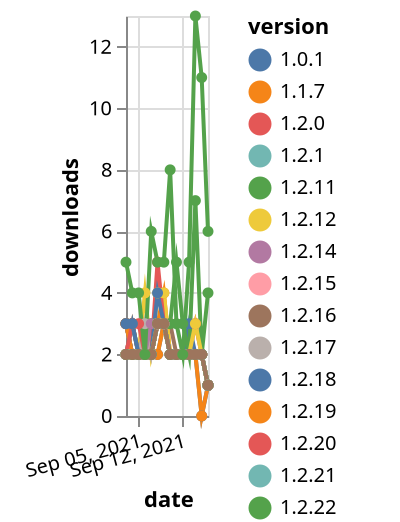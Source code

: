 {"$schema": "https://vega.github.io/schema/vega-lite/v5.json", "description": "A simple bar chart with embedded data.", "data": {"values": [{"date": "2021-09-03", "total": 1027, "delta": 2, "version": "1.2.26"}, {"date": "2021-09-04", "total": 1029, "delta": 2, "version": "1.2.26"}, {"date": "2021-09-05", "total": 1031, "delta": 2, "version": "1.2.26"}, {"date": "2021-09-06", "total": 1033, "delta": 2, "version": "1.2.26"}, {"date": "2021-09-07", "total": 1035, "delta": 2, "version": "1.2.26"}, {"date": "2021-09-08", "total": 1038, "delta": 3, "version": "1.2.26"}, {"date": "2021-09-09", "total": 1041, "delta": 3, "version": "1.2.26"}, {"date": "2021-09-10", "total": 1043, "delta": 2, "version": "1.2.26"}, {"date": "2021-09-11", "total": 1045, "delta": 2, "version": "1.2.26"}, {"date": "2021-09-12", "total": 1047, "delta": 2, "version": "1.2.26"}, {"date": "2021-09-13", "total": 1049, "delta": 2, "version": "1.2.26"}, {"date": "2021-09-14", "total": 1051, "delta": 2, "version": "1.2.26"}, {"date": "2021-09-15", "total": 1053, "delta": 2, "version": "1.2.26"}, {"date": "2021-09-16", "total": 1054, "delta": 1, "version": "1.2.26"}, {"date": "2021-09-03", "total": 334, "delta": 2, "version": "1.3.15"}, {"date": "2021-09-04", "total": 336, "delta": 2, "version": "1.3.15"}, {"date": "2021-09-05", "total": 338, "delta": 2, "version": "1.3.15"}, {"date": "2021-09-06", "total": 340, "delta": 2, "version": "1.3.15"}, {"date": "2021-09-07", "total": 342, "delta": 2, "version": "1.3.15"}, {"date": "2021-09-08", "total": 345, "delta": 3, "version": "1.3.15"}, {"date": "2021-09-09", "total": 348, "delta": 3, "version": "1.3.15"}, {"date": "2021-09-10", "total": 350, "delta": 2, "version": "1.3.15"}, {"date": "2021-09-11", "total": 352, "delta": 2, "version": "1.3.15"}, {"date": "2021-09-12", "total": 354, "delta": 2, "version": "1.3.15"}, {"date": "2021-09-13", "total": 356, "delta": 2, "version": "1.3.15"}, {"date": "2021-09-14", "total": 358, "delta": 2, "version": "1.3.15"}, {"date": "2021-09-15", "total": 360, "delta": 2, "version": "1.3.15"}, {"date": "2021-09-16", "total": 361, "delta": 1, "version": "1.3.15"}, {"date": "2021-09-03", "total": 1019, "delta": 2, "version": "1.2.25"}, {"date": "2021-09-04", "total": 1021, "delta": 2, "version": "1.2.25"}, {"date": "2021-09-05", "total": 1023, "delta": 2, "version": "1.2.25"}, {"date": "2021-09-06", "total": 1025, "delta": 2, "version": "1.2.25"}, {"date": "2021-09-07", "total": 1027, "delta": 2, "version": "1.2.25"}, {"date": "2021-09-08", "total": 1030, "delta": 3, "version": "1.2.25"}, {"date": "2021-09-09", "total": 1033, "delta": 3, "version": "1.2.25"}, {"date": "2021-09-10", "total": 1035, "delta": 2, "version": "1.2.25"}, {"date": "2021-09-11", "total": 1037, "delta": 2, "version": "1.2.25"}, {"date": "2021-09-12", "total": 1039, "delta": 2, "version": "1.2.25"}, {"date": "2021-09-13", "total": 1041, "delta": 2, "version": "1.2.25"}, {"date": "2021-09-14", "total": 1043, "delta": 2, "version": "1.2.25"}, {"date": "2021-09-15", "total": 1045, "delta": 2, "version": "1.2.25"}, {"date": "2021-09-16", "total": 1046, "delta": 1, "version": "1.2.25"}, {"date": "2021-09-03", "total": 1281, "delta": 2, "version": "1.2.20"}, {"date": "2021-09-04", "total": 1283, "delta": 2, "version": "1.2.20"}, {"date": "2021-09-05", "total": 1285, "delta": 2, "version": "1.2.20"}, {"date": "2021-09-06", "total": 1287, "delta": 2, "version": "1.2.20"}, {"date": "2021-09-07", "total": 1289, "delta": 2, "version": "1.2.20"}, {"date": "2021-09-08", "total": 1292, "delta": 3, "version": "1.2.20"}, {"date": "2021-09-09", "total": 1295, "delta": 3, "version": "1.2.20"}, {"date": "2021-09-10", "total": 1297, "delta": 2, "version": "1.2.20"}, {"date": "2021-09-11", "total": 1299, "delta": 2, "version": "1.2.20"}, {"date": "2021-09-12", "total": 1301, "delta": 2, "version": "1.2.20"}, {"date": "2021-09-13", "total": 1303, "delta": 2, "version": "1.2.20"}, {"date": "2021-09-14", "total": 1306, "delta": 3, "version": "1.2.20"}, {"date": "2021-09-15", "total": 1308, "delta": 2, "version": "1.2.20"}, {"date": "2021-09-16", "total": 1309, "delta": 1, "version": "1.2.20"}, {"date": "2021-09-03", "total": 782, "delta": 2, "version": "1.3.6"}, {"date": "2021-09-04", "total": 784, "delta": 2, "version": "1.3.6"}, {"date": "2021-09-05", "total": 786, "delta": 2, "version": "1.3.6"}, {"date": "2021-09-06", "total": 788, "delta": 2, "version": "1.3.6"}, {"date": "2021-09-07", "total": 790, "delta": 2, "version": "1.3.6"}, {"date": "2021-09-08", "total": 793, "delta": 3, "version": "1.3.6"}, {"date": "2021-09-09", "total": 796, "delta": 3, "version": "1.3.6"}, {"date": "2021-09-10", "total": 799, "delta": 3, "version": "1.3.6"}, {"date": "2021-09-11", "total": 801, "delta": 2, "version": "1.3.6"}, {"date": "2021-09-12", "total": 803, "delta": 2, "version": "1.3.6"}, {"date": "2021-09-13", "total": 805, "delta": 2, "version": "1.3.6"}, {"date": "2021-09-14", "total": 807, "delta": 2, "version": "1.3.6"}, {"date": "2021-09-15", "total": 809, "delta": 2, "version": "1.3.6"}, {"date": "2021-09-16", "total": 810, "delta": 1, "version": "1.3.6"}, {"date": "2021-09-03", "total": 1130, "delta": 2, "version": "1.2.22"}, {"date": "2021-09-04", "total": 1132, "delta": 2, "version": "1.2.22"}, {"date": "2021-09-05", "total": 1134, "delta": 2, "version": "1.2.22"}, {"date": "2021-09-06", "total": 1136, "delta": 2, "version": "1.2.22"}, {"date": "2021-09-07", "total": 1138, "delta": 2, "version": "1.2.22"}, {"date": "2021-09-08", "total": 1141, "delta": 3, "version": "1.2.22"}, {"date": "2021-09-09", "total": 1144, "delta": 3, "version": "1.2.22"}, {"date": "2021-09-10", "total": 1146, "delta": 2, "version": "1.2.22"}, {"date": "2021-09-11", "total": 1148, "delta": 2, "version": "1.2.22"}, {"date": "2021-09-12", "total": 1150, "delta": 2, "version": "1.2.22"}, {"date": "2021-09-13", "total": 1152, "delta": 2, "version": "1.2.22"}, {"date": "2021-09-14", "total": 1154, "delta": 2, "version": "1.2.22"}, {"date": "2021-09-15", "total": 1156, "delta": 2, "version": "1.2.22"}, {"date": "2021-09-16", "total": 1157, "delta": 1, "version": "1.2.22"}, {"date": "2021-09-03", "total": 1444, "delta": 2, "version": "1.2.14"}, {"date": "2021-09-04", "total": 1446, "delta": 2, "version": "1.2.14"}, {"date": "2021-09-05", "total": 1448, "delta": 2, "version": "1.2.14"}, {"date": "2021-09-06", "total": 1450, "delta": 2, "version": "1.2.14"}, {"date": "2021-09-07", "total": 1452, "delta": 2, "version": "1.2.14"}, {"date": "2021-09-08", "total": 1455, "delta": 3, "version": "1.2.14"}, {"date": "2021-09-09", "total": 1458, "delta": 3, "version": "1.2.14"}, {"date": "2021-09-10", "total": 1460, "delta": 2, "version": "1.2.14"}, {"date": "2021-09-11", "total": 1462, "delta": 2, "version": "1.2.14"}, {"date": "2021-09-12", "total": 1464, "delta": 2, "version": "1.2.14"}, {"date": "2021-09-13", "total": 1466, "delta": 2, "version": "1.2.14"}, {"date": "2021-09-14", "total": 1468, "delta": 2, "version": "1.2.14"}, {"date": "2021-09-15", "total": 1470, "delta": 2, "version": "1.2.14"}, {"date": "2021-09-16", "total": 1471, "delta": 1, "version": "1.2.14"}, {"date": "2021-09-03", "total": 397, "delta": 2, "version": "1.3.14"}, {"date": "2021-09-04", "total": 399, "delta": 2, "version": "1.3.14"}, {"date": "2021-09-05", "total": 401, "delta": 2, "version": "1.3.14"}, {"date": "2021-09-06", "total": 403, "delta": 2, "version": "1.3.14"}, {"date": "2021-09-07", "total": 405, "delta": 2, "version": "1.3.14"}, {"date": "2021-09-08", "total": 408, "delta": 3, "version": "1.3.14"}, {"date": "2021-09-09", "total": 411, "delta": 3, "version": "1.3.14"}, {"date": "2021-09-10", "total": 413, "delta": 2, "version": "1.3.14"}, {"date": "2021-09-11", "total": 415, "delta": 2, "version": "1.3.14"}, {"date": "2021-09-12", "total": 417, "delta": 2, "version": "1.3.14"}, {"date": "2021-09-13", "total": 419, "delta": 2, "version": "1.3.14"}, {"date": "2021-09-14", "total": 421, "delta": 2, "version": "1.3.14"}, {"date": "2021-09-15", "total": 423, "delta": 2, "version": "1.3.14"}, {"date": "2021-09-16", "total": 424, "delta": 1, "version": "1.3.14"}, {"date": "2021-09-03", "total": 728, "delta": 2, "version": "1.3.9"}, {"date": "2021-09-04", "total": 730, "delta": 2, "version": "1.3.9"}, {"date": "2021-09-05", "total": 732, "delta": 2, "version": "1.3.9"}, {"date": "2021-09-06", "total": 734, "delta": 2, "version": "1.3.9"}, {"date": "2021-09-07", "total": 736, "delta": 2, "version": "1.3.9"}, {"date": "2021-09-08", "total": 739, "delta": 3, "version": "1.3.9"}, {"date": "2021-09-09", "total": 743, "delta": 4, "version": "1.3.9"}, {"date": "2021-09-10", "total": 745, "delta": 2, "version": "1.3.9"}, {"date": "2021-09-11", "total": 747, "delta": 2, "version": "1.3.9"}, {"date": "2021-09-12", "total": 749, "delta": 2, "version": "1.3.9"}, {"date": "2021-09-13", "total": 751, "delta": 2, "version": "1.3.9"}, {"date": "2021-09-14", "total": 753, "delta": 2, "version": "1.3.9"}, {"date": "2021-09-15", "total": 755, "delta": 2, "version": "1.3.9"}, {"date": "2021-09-16", "total": 756, "delta": 1, "version": "1.3.9"}, {"date": "2021-09-03", "total": 715, "delta": 2, "version": "1.3.5"}, {"date": "2021-09-04", "total": 717, "delta": 2, "version": "1.3.5"}, {"date": "2021-09-05", "total": 719, "delta": 2, "version": "1.3.5"}, {"date": "2021-09-06", "total": 721, "delta": 2, "version": "1.3.5"}, {"date": "2021-09-07", "total": 723, "delta": 2, "version": "1.3.5"}, {"date": "2021-09-08", "total": 726, "delta": 3, "version": "1.3.5"}, {"date": "2021-09-09", "total": 729, "delta": 3, "version": "1.3.5"}, {"date": "2021-09-10", "total": 731, "delta": 2, "version": "1.3.5"}, {"date": "2021-09-11", "total": 733, "delta": 2, "version": "1.3.5"}, {"date": "2021-09-12", "total": 735, "delta": 2, "version": "1.3.5"}, {"date": "2021-09-13", "total": 737, "delta": 2, "version": "1.3.5"}, {"date": "2021-09-14", "total": 739, "delta": 2, "version": "1.3.5"}, {"date": "2021-09-15", "total": 741, "delta": 2, "version": "1.3.5"}, {"date": "2021-09-16", "total": 742, "delta": 1, "version": "1.3.5"}, {"date": "2021-09-03", "total": 1764, "delta": 2, "version": "1.2.9"}, {"date": "2021-09-04", "total": 1767, "delta": 3, "version": "1.2.9"}, {"date": "2021-09-05", "total": 1769, "delta": 2, "version": "1.2.9"}, {"date": "2021-09-06", "total": 1771, "delta": 2, "version": "1.2.9"}, {"date": "2021-09-07", "total": 1773, "delta": 2, "version": "1.2.9"}, {"date": "2021-09-08", "total": 1776, "delta": 3, "version": "1.2.9"}, {"date": "2021-09-09", "total": 1779, "delta": 3, "version": "1.2.9"}, {"date": "2021-09-10", "total": 1781, "delta": 2, "version": "1.2.9"}, {"date": "2021-09-11", "total": 1783, "delta": 2, "version": "1.2.9"}, {"date": "2021-09-12", "total": 1785, "delta": 2, "version": "1.2.9"}, {"date": "2021-09-13", "total": 1787, "delta": 2, "version": "1.2.9"}, {"date": "2021-09-14", "total": 1789, "delta": 2, "version": "1.2.9"}, {"date": "2021-09-15", "total": 1791, "delta": 2, "version": "1.2.9"}, {"date": "2021-09-16", "total": 1792, "delta": 1, "version": "1.2.9"}, {"date": "2021-09-03", "total": 918, "delta": 2, "version": "1.3.0"}, {"date": "2021-09-04", "total": 920, "delta": 2, "version": "1.3.0"}, {"date": "2021-09-05", "total": 922, "delta": 2, "version": "1.3.0"}, {"date": "2021-09-06", "total": 924, "delta": 2, "version": "1.3.0"}, {"date": "2021-09-07", "total": 926, "delta": 2, "version": "1.3.0"}, {"date": "2021-09-08", "total": 929, "delta": 3, "version": "1.3.0"}, {"date": "2021-09-09", "total": 932, "delta": 3, "version": "1.3.0"}, {"date": "2021-09-10", "total": 934, "delta": 2, "version": "1.3.0"}, {"date": "2021-09-11", "total": 936, "delta": 2, "version": "1.3.0"}, {"date": "2021-09-12", "total": 938, "delta": 2, "version": "1.3.0"}, {"date": "2021-09-13", "total": 940, "delta": 2, "version": "1.3.0"}, {"date": "2021-09-14", "total": 942, "delta": 2, "version": "1.3.0"}, {"date": "2021-09-15", "total": 944, "delta": 2, "version": "1.3.0"}, {"date": "2021-09-16", "total": 945, "delta": 1, "version": "1.3.0"}, {"date": "2021-09-03", "total": 2159, "delta": 2, "version": "1.0.1"}, {"date": "2021-09-04", "total": 2161, "delta": 2, "version": "1.0.1"}, {"date": "2021-09-05", "total": 2163, "delta": 2, "version": "1.0.1"}, {"date": "2021-09-06", "total": 2165, "delta": 2, "version": "1.0.1"}, {"date": "2021-09-07", "total": 2167, "delta": 2, "version": "1.0.1"}, {"date": "2021-09-08", "total": 2169, "delta": 2, "version": "1.0.1"}, {"date": "2021-09-09", "total": 2172, "delta": 3, "version": "1.0.1"}, {"date": "2021-09-10", "total": 2174, "delta": 2, "version": "1.0.1"}, {"date": "2021-09-11", "total": 2176, "delta": 2, "version": "1.0.1"}, {"date": "2021-09-12", "total": 2178, "delta": 2, "version": "1.0.1"}, {"date": "2021-09-13", "total": 2181, "delta": 3, "version": "1.0.1"}, {"date": "2021-09-14", "total": 2183, "delta": 2, "version": "1.0.1"}, {"date": "2021-09-15", "total": 2183, "delta": 0, "version": "1.0.1"}, {"date": "2021-09-16", "total": 2184, "delta": 1, "version": "1.0.1"}, {"date": "2021-09-03", "total": 1612, "delta": 3, "version": "1.2.21"}, {"date": "2021-09-04", "total": 1614, "delta": 2, "version": "1.2.21"}, {"date": "2021-09-05", "total": 1616, "delta": 2, "version": "1.2.21"}, {"date": "2021-09-06", "total": 1618, "delta": 2, "version": "1.2.21"}, {"date": "2021-09-07", "total": 1620, "delta": 2, "version": "1.2.21"}, {"date": "2021-09-08", "total": 1623, "delta": 3, "version": "1.2.21"}, {"date": "2021-09-09", "total": 1626, "delta": 3, "version": "1.2.21"}, {"date": "2021-09-10", "total": 1628, "delta": 2, "version": "1.2.21"}, {"date": "2021-09-11", "total": 1630, "delta": 2, "version": "1.2.21"}, {"date": "2021-09-12", "total": 1632, "delta": 2, "version": "1.2.21"}, {"date": "2021-09-13", "total": 1634, "delta": 2, "version": "1.2.21"}, {"date": "2021-09-14", "total": 1636, "delta": 2, "version": "1.2.21"}, {"date": "2021-09-15", "total": 1638, "delta": 2, "version": "1.2.21"}, {"date": "2021-09-16", "total": 1639, "delta": 1, "version": "1.2.21"}, {"date": "2021-09-03", "total": 575, "delta": 2, "version": "1.3.12"}, {"date": "2021-09-04", "total": 577, "delta": 2, "version": "1.3.12"}, {"date": "2021-09-05", "total": 579, "delta": 2, "version": "1.3.12"}, {"date": "2021-09-06", "total": 581, "delta": 2, "version": "1.3.12"}, {"date": "2021-09-07", "total": 584, "delta": 3, "version": "1.3.12"}, {"date": "2021-09-08", "total": 587, "delta": 3, "version": "1.3.12"}, {"date": "2021-09-09", "total": 590, "delta": 3, "version": "1.3.12"}, {"date": "2021-09-10", "total": 593, "delta": 3, "version": "1.3.12"}, {"date": "2021-09-11", "total": 598, "delta": 5, "version": "1.3.12"}, {"date": "2021-09-12", "total": 601, "delta": 3, "version": "1.3.12"}, {"date": "2021-09-13", "total": 603, "delta": 2, "version": "1.3.12"}, {"date": "2021-09-14", "total": 610, "delta": 7, "version": "1.3.12"}, {"date": "2021-09-15", "total": 612, "delta": 2, "version": "1.3.12"}, {"date": "2021-09-16", "total": 616, "delta": 4, "version": "1.3.12"}, {"date": "2021-09-03", "total": 914, "delta": 2, "version": "1.3.3"}, {"date": "2021-09-04", "total": 916, "delta": 2, "version": "1.3.3"}, {"date": "2021-09-05", "total": 918, "delta": 2, "version": "1.3.3"}, {"date": "2021-09-06", "total": 922, "delta": 4, "version": "1.3.3"}, {"date": "2021-09-07", "total": 924, "delta": 2, "version": "1.3.3"}, {"date": "2021-09-08", "total": 927, "delta": 3, "version": "1.3.3"}, {"date": "2021-09-09", "total": 930, "delta": 3, "version": "1.3.3"}, {"date": "2021-09-10", "total": 932, "delta": 2, "version": "1.3.3"}, {"date": "2021-09-11", "total": 934, "delta": 2, "version": "1.3.3"}, {"date": "2021-09-12", "total": 936, "delta": 2, "version": "1.3.3"}, {"date": "2021-09-13", "total": 938, "delta": 2, "version": "1.3.3"}, {"date": "2021-09-14", "total": 940, "delta": 2, "version": "1.3.3"}, {"date": "2021-09-15", "total": 942, "delta": 2, "version": "1.3.3"}, {"date": "2021-09-16", "total": 943, "delta": 1, "version": "1.3.3"}, {"date": "2021-09-03", "total": 2245, "delta": 2, "version": "1.1.7"}, {"date": "2021-09-04", "total": 2247, "delta": 2, "version": "1.1.7"}, {"date": "2021-09-05", "total": 2249, "delta": 2, "version": "1.1.7"}, {"date": "2021-09-06", "total": 2251, "delta": 2, "version": "1.1.7"}, {"date": "2021-09-07", "total": 2253, "delta": 2, "version": "1.1.7"}, {"date": "2021-09-08", "total": 2255, "delta": 2, "version": "1.1.7"}, {"date": "2021-09-09", "total": 2258, "delta": 3, "version": "1.1.7"}, {"date": "2021-09-10", "total": 2260, "delta": 2, "version": "1.1.7"}, {"date": "2021-09-11", "total": 2262, "delta": 2, "version": "1.1.7"}, {"date": "2021-09-12", "total": 2264, "delta": 2, "version": "1.1.7"}, {"date": "2021-09-13", "total": 2266, "delta": 2, "version": "1.1.7"}, {"date": "2021-09-14", "total": 2268, "delta": 2, "version": "1.1.7"}, {"date": "2021-09-15", "total": 2268, "delta": 0, "version": "1.1.7"}, {"date": "2021-09-16", "total": 2269, "delta": 1, "version": "1.1.7"}, {"date": "2021-09-03", "total": 235, "delta": 3, "version": "1.3.22"}, {"date": "2021-09-04", "total": 237, "delta": 2, "version": "1.3.22"}, {"date": "2021-09-05", "total": 239, "delta": 2, "version": "1.3.22"}, {"date": "2021-09-06", "total": 241, "delta": 2, "version": "1.3.22"}, {"date": "2021-09-07", "total": 243, "delta": 2, "version": "1.3.22"}, {"date": "2021-09-08", "total": 246, "delta": 3, "version": "1.3.22"}, {"date": "2021-09-09", "total": 249, "delta": 3, "version": "1.3.22"}, {"date": "2021-09-10", "total": 251, "delta": 2, "version": "1.3.22"}, {"date": "2021-09-11", "total": 253, "delta": 2, "version": "1.3.22"}, {"date": "2021-09-12", "total": 255, "delta": 2, "version": "1.3.22"}, {"date": "2021-09-13", "total": 257, "delta": 2, "version": "1.3.22"}, {"date": "2021-09-14", "total": 259, "delta": 2, "version": "1.3.22"}, {"date": "2021-09-15", "total": 261, "delta": 2, "version": "1.3.22"}, {"date": "2021-09-16", "total": 262, "delta": 1, "version": "1.3.22"}, {"date": "2021-09-03", "total": 1349, "delta": 2, "version": "1.2.19"}, {"date": "2021-09-04", "total": 1351, "delta": 2, "version": "1.2.19"}, {"date": "2021-09-05", "total": 1353, "delta": 2, "version": "1.2.19"}, {"date": "2021-09-06", "total": 1355, "delta": 2, "version": "1.2.19"}, {"date": "2021-09-07", "total": 1357, "delta": 2, "version": "1.2.19"}, {"date": "2021-09-08", "total": 1360, "delta": 3, "version": "1.2.19"}, {"date": "2021-09-09", "total": 1363, "delta": 3, "version": "1.2.19"}, {"date": "2021-09-10", "total": 1365, "delta": 2, "version": "1.2.19"}, {"date": "2021-09-11", "total": 1367, "delta": 2, "version": "1.2.19"}, {"date": "2021-09-12", "total": 1369, "delta": 2, "version": "1.2.19"}, {"date": "2021-09-13", "total": 1371, "delta": 2, "version": "1.2.19"}, {"date": "2021-09-14", "total": 1373, "delta": 2, "version": "1.2.19"}, {"date": "2021-09-15", "total": 1375, "delta": 2, "version": "1.2.19"}, {"date": "2021-09-16", "total": 1376, "delta": 1, "version": "1.2.19"}, {"date": "2021-09-03", "total": 1747, "delta": 2, "version": "1.2.7"}, {"date": "2021-09-04", "total": 1750, "delta": 3, "version": "1.2.7"}, {"date": "2021-09-05", "total": 1752, "delta": 2, "version": "1.2.7"}, {"date": "2021-09-06", "total": 1754, "delta": 2, "version": "1.2.7"}, {"date": "2021-09-07", "total": 1756, "delta": 2, "version": "1.2.7"}, {"date": "2021-09-08", "total": 1759, "delta": 3, "version": "1.2.7"}, {"date": "2021-09-09", "total": 1762, "delta": 3, "version": "1.2.7"}, {"date": "2021-09-10", "total": 1764, "delta": 2, "version": "1.2.7"}, {"date": "2021-09-11", "total": 1766, "delta": 2, "version": "1.2.7"}, {"date": "2021-09-12", "total": 1768, "delta": 2, "version": "1.2.7"}, {"date": "2021-09-13", "total": 1770, "delta": 2, "version": "1.2.7"}, {"date": "2021-09-14", "total": 1772, "delta": 2, "version": "1.2.7"}, {"date": "2021-09-15", "total": 1774, "delta": 2, "version": "1.2.7"}, {"date": "2021-09-16", "total": 1775, "delta": 1, "version": "1.2.7"}, {"date": "2021-09-03", "total": 227, "delta": 3, "version": "1.3.18"}, {"date": "2021-09-04", "total": 229, "delta": 2, "version": "1.3.18"}, {"date": "2021-09-05", "total": 231, "delta": 2, "version": "1.3.18"}, {"date": "2021-09-06", "total": 234, "delta": 3, "version": "1.3.18"}, {"date": "2021-09-07", "total": 236, "delta": 2, "version": "1.3.18"}, {"date": "2021-09-08", "total": 239, "delta": 3, "version": "1.3.18"}, {"date": "2021-09-09", "total": 242, "delta": 3, "version": "1.3.18"}, {"date": "2021-09-10", "total": 244, "delta": 2, "version": "1.3.18"}, {"date": "2021-09-11", "total": 246, "delta": 2, "version": "1.3.18"}, {"date": "2021-09-12", "total": 248, "delta": 2, "version": "1.3.18"}, {"date": "2021-09-13", "total": 250, "delta": 2, "version": "1.3.18"}, {"date": "2021-09-14", "total": 252, "delta": 2, "version": "1.3.18"}, {"date": "2021-09-15", "total": 254, "delta": 2, "version": "1.3.18"}, {"date": "2021-09-16", "total": 255, "delta": 1, "version": "1.3.18"}, {"date": "2021-09-03", "total": 491, "delta": 2, "version": "1.3.10"}, {"date": "2021-09-04", "total": 493, "delta": 2, "version": "1.3.10"}, {"date": "2021-09-05", "total": 495, "delta": 2, "version": "1.3.10"}, {"date": "2021-09-06", "total": 497, "delta": 2, "version": "1.3.10"}, {"date": "2021-09-07", "total": 499, "delta": 2, "version": "1.3.10"}, {"date": "2021-09-08", "total": 502, "delta": 3, "version": "1.3.10"}, {"date": "2021-09-09", "total": 505, "delta": 3, "version": "1.3.10"}, {"date": "2021-09-10", "total": 507, "delta": 2, "version": "1.3.10"}, {"date": "2021-09-11", "total": 509, "delta": 2, "version": "1.3.10"}, {"date": "2021-09-12", "total": 511, "delta": 2, "version": "1.3.10"}, {"date": "2021-09-13", "total": 513, "delta": 2, "version": "1.3.10"}, {"date": "2021-09-14", "total": 515, "delta": 2, "version": "1.3.10"}, {"date": "2021-09-15", "total": 517, "delta": 2, "version": "1.3.10"}, {"date": "2021-09-16", "total": 518, "delta": 1, "version": "1.3.10"}, {"date": "2021-09-03", "total": 623, "delta": 2, "version": "1.3.7"}, {"date": "2021-09-04", "total": 625, "delta": 2, "version": "1.3.7"}, {"date": "2021-09-05", "total": 627, "delta": 2, "version": "1.3.7"}, {"date": "2021-09-06", "total": 629, "delta": 2, "version": "1.3.7"}, {"date": "2021-09-07", "total": 631, "delta": 2, "version": "1.3.7"}, {"date": "2021-09-08", "total": 634, "delta": 3, "version": "1.3.7"}, {"date": "2021-09-09", "total": 637, "delta": 3, "version": "1.3.7"}, {"date": "2021-09-10", "total": 639, "delta": 2, "version": "1.3.7"}, {"date": "2021-09-11", "total": 641, "delta": 2, "version": "1.3.7"}, {"date": "2021-09-12", "total": 643, "delta": 2, "version": "1.3.7"}, {"date": "2021-09-13", "total": 645, "delta": 2, "version": "1.3.7"}, {"date": "2021-09-14", "total": 647, "delta": 2, "version": "1.3.7"}, {"date": "2021-09-15", "total": 649, "delta": 2, "version": "1.3.7"}, {"date": "2021-09-16", "total": 650, "delta": 1, "version": "1.3.7"}, {"date": "2021-09-03", "total": 1841, "delta": 2, "version": "1.2.5"}, {"date": "2021-09-04", "total": 1843, "delta": 2, "version": "1.2.5"}, {"date": "2021-09-05", "total": 1845, "delta": 2, "version": "1.2.5"}, {"date": "2021-09-06", "total": 1847, "delta": 2, "version": "1.2.5"}, {"date": "2021-09-07", "total": 1849, "delta": 2, "version": "1.2.5"}, {"date": "2021-09-08", "total": 1852, "delta": 3, "version": "1.2.5"}, {"date": "2021-09-09", "total": 1855, "delta": 3, "version": "1.2.5"}, {"date": "2021-09-10", "total": 1857, "delta": 2, "version": "1.2.5"}, {"date": "2021-09-11", "total": 1859, "delta": 2, "version": "1.2.5"}, {"date": "2021-09-12", "total": 1861, "delta": 2, "version": "1.2.5"}, {"date": "2021-09-13", "total": 1863, "delta": 2, "version": "1.2.5"}, {"date": "2021-09-14", "total": 1865, "delta": 2, "version": "1.2.5"}, {"date": "2021-09-15", "total": 1867, "delta": 2, "version": "1.2.5"}, {"date": "2021-09-16", "total": 1868, "delta": 1, "version": "1.2.5"}, {"date": "2021-09-03", "total": 563, "delta": 3, "version": "1.3.13"}, {"date": "2021-09-04", "total": 565, "delta": 2, "version": "1.3.13"}, {"date": "2021-09-05", "total": 567, "delta": 2, "version": "1.3.13"}, {"date": "2021-09-06", "total": 569, "delta": 2, "version": "1.3.13"}, {"date": "2021-09-07", "total": 571, "delta": 2, "version": "1.3.13"}, {"date": "2021-09-08", "total": 575, "delta": 4, "version": "1.3.13"}, {"date": "2021-09-09", "total": 579, "delta": 4, "version": "1.3.13"}, {"date": "2021-09-10", "total": 581, "delta": 2, "version": "1.3.13"}, {"date": "2021-09-11", "total": 583, "delta": 2, "version": "1.3.13"}, {"date": "2021-09-12", "total": 585, "delta": 2, "version": "1.3.13"}, {"date": "2021-09-13", "total": 587, "delta": 2, "version": "1.3.13"}, {"date": "2021-09-14", "total": 590, "delta": 3, "version": "1.3.13"}, {"date": "2021-09-15", "total": 592, "delta": 2, "version": "1.3.13"}, {"date": "2021-09-16", "total": 593, "delta": 1, "version": "1.3.13"}, {"date": "2021-09-03", "total": 200, "delta": 3, "version": "1.3.21"}, {"date": "2021-09-04", "total": 202, "delta": 2, "version": "1.3.21"}, {"date": "2021-09-05", "total": 204, "delta": 2, "version": "1.3.21"}, {"date": "2021-09-06", "total": 206, "delta": 2, "version": "1.3.21"}, {"date": "2021-09-07", "total": 208, "delta": 2, "version": "1.3.21"}, {"date": "2021-09-08", "total": 211, "delta": 3, "version": "1.3.21"}, {"date": "2021-09-09", "total": 214, "delta": 3, "version": "1.3.21"}, {"date": "2021-09-10", "total": 216, "delta": 2, "version": "1.3.21"}, {"date": "2021-09-11", "total": 218, "delta": 2, "version": "1.3.21"}, {"date": "2021-09-12", "total": 220, "delta": 2, "version": "1.3.21"}, {"date": "2021-09-13", "total": 222, "delta": 2, "version": "1.3.21"}, {"date": "2021-09-14", "total": 224, "delta": 2, "version": "1.3.21"}, {"date": "2021-09-15", "total": 226, "delta": 2, "version": "1.3.21"}, {"date": "2021-09-16", "total": 227, "delta": 1, "version": "1.3.21"}, {"date": "2021-09-03", "total": 831, "delta": 2, "version": "1.3.4"}, {"date": "2021-09-04", "total": 833, "delta": 2, "version": "1.3.4"}, {"date": "2021-09-05", "total": 835, "delta": 2, "version": "1.3.4"}, {"date": "2021-09-06", "total": 837, "delta": 2, "version": "1.3.4"}, {"date": "2021-09-07", "total": 840, "delta": 3, "version": "1.3.4"}, {"date": "2021-09-08", "total": 843, "delta": 3, "version": "1.3.4"}, {"date": "2021-09-09", "total": 846, "delta": 3, "version": "1.3.4"}, {"date": "2021-09-10", "total": 848, "delta": 2, "version": "1.3.4"}, {"date": "2021-09-11", "total": 850, "delta": 2, "version": "1.3.4"}, {"date": "2021-09-12", "total": 852, "delta": 2, "version": "1.3.4"}, {"date": "2021-09-13", "total": 854, "delta": 2, "version": "1.3.4"}, {"date": "2021-09-14", "total": 856, "delta": 2, "version": "1.3.4"}, {"date": "2021-09-15", "total": 858, "delta": 2, "version": "1.3.4"}, {"date": "2021-09-16", "total": 859, "delta": 1, "version": "1.3.4"}, {"date": "2021-09-03", "total": 612, "delta": 3, "version": "1.3.8"}, {"date": "2021-09-04", "total": 614, "delta": 2, "version": "1.3.8"}, {"date": "2021-09-05", "total": 616, "delta": 2, "version": "1.3.8"}, {"date": "2021-09-06", "total": 618, "delta": 2, "version": "1.3.8"}, {"date": "2021-09-07", "total": 620, "delta": 2, "version": "1.3.8"}, {"date": "2021-09-08", "total": 623, "delta": 3, "version": "1.3.8"}, {"date": "2021-09-09", "total": 626, "delta": 3, "version": "1.3.8"}, {"date": "2021-09-10", "total": 628, "delta": 2, "version": "1.3.8"}, {"date": "2021-09-11", "total": 630, "delta": 2, "version": "1.3.8"}, {"date": "2021-09-12", "total": 632, "delta": 2, "version": "1.3.8"}, {"date": "2021-09-13", "total": 634, "delta": 2, "version": "1.3.8"}, {"date": "2021-09-14", "total": 636, "delta": 2, "version": "1.3.8"}, {"date": "2021-09-15", "total": 638, "delta": 2, "version": "1.3.8"}, {"date": "2021-09-16", "total": 639, "delta": 1, "version": "1.3.8"}, {"date": "2021-09-03", "total": 1932, "delta": 2, "version": "1.2.3"}, {"date": "2021-09-04", "total": 1934, "delta": 2, "version": "1.2.3"}, {"date": "2021-09-05", "total": 1936, "delta": 2, "version": "1.2.3"}, {"date": "2021-09-06", "total": 1938, "delta": 2, "version": "1.2.3"}, {"date": "2021-09-07", "total": 1940, "delta": 2, "version": "1.2.3"}, {"date": "2021-09-08", "total": 1943, "delta": 3, "version": "1.2.3"}, {"date": "2021-09-09", "total": 1946, "delta": 3, "version": "1.2.3"}, {"date": "2021-09-10", "total": 1948, "delta": 2, "version": "1.2.3"}, {"date": "2021-09-11", "total": 1950, "delta": 2, "version": "1.2.3"}, {"date": "2021-09-12", "total": 1952, "delta": 2, "version": "1.2.3"}, {"date": "2021-09-13", "total": 1954, "delta": 2, "version": "1.2.3"}, {"date": "2021-09-14", "total": 1956, "delta": 2, "version": "1.2.3"}, {"date": "2021-09-15", "total": 1958, "delta": 2, "version": "1.2.3"}, {"date": "2021-09-16", "total": 1959, "delta": 1, "version": "1.2.3"}, {"date": "2021-09-03", "total": 905, "delta": 3, "version": "1.3.2"}, {"date": "2021-09-04", "total": 907, "delta": 2, "version": "1.3.2"}, {"date": "2021-09-05", "total": 909, "delta": 2, "version": "1.3.2"}, {"date": "2021-09-06", "total": 911, "delta": 2, "version": "1.3.2"}, {"date": "2021-09-07", "total": 913, "delta": 2, "version": "1.3.2"}, {"date": "2021-09-08", "total": 916, "delta": 3, "version": "1.3.2"}, {"date": "2021-09-09", "total": 919, "delta": 3, "version": "1.3.2"}, {"date": "2021-09-10", "total": 921, "delta": 2, "version": "1.3.2"}, {"date": "2021-09-11", "total": 923, "delta": 2, "version": "1.3.2"}, {"date": "2021-09-12", "total": 925, "delta": 2, "version": "1.3.2"}, {"date": "2021-09-13", "total": 927, "delta": 2, "version": "1.3.2"}, {"date": "2021-09-14", "total": 929, "delta": 2, "version": "1.3.2"}, {"date": "2021-09-15", "total": 931, "delta": 2, "version": "1.3.2"}, {"date": "2021-09-16", "total": 932, "delta": 1, "version": "1.3.2"}, {"date": "2021-09-03", "total": 2324, "delta": 2, "version": "1.2.0"}, {"date": "2021-09-04", "total": 2327, "delta": 3, "version": "1.2.0"}, {"date": "2021-09-05", "total": 2330, "delta": 3, "version": "1.2.0"}, {"date": "2021-09-06", "total": 2332, "delta": 2, "version": "1.2.0"}, {"date": "2021-09-07", "total": 2334, "delta": 2, "version": "1.2.0"}, {"date": "2021-09-08", "total": 2339, "delta": 5, "version": "1.2.0"}, {"date": "2021-09-09", "total": 2342, "delta": 3, "version": "1.2.0"}, {"date": "2021-09-10", "total": 2344, "delta": 2, "version": "1.2.0"}, {"date": "2021-09-11", "total": 2346, "delta": 2, "version": "1.2.0"}, {"date": "2021-09-12", "total": 2348, "delta": 2, "version": "1.2.0"}, {"date": "2021-09-13", "total": 2350, "delta": 2, "version": "1.2.0"}, {"date": "2021-09-14", "total": 2352, "delta": 2, "version": "1.2.0"}, {"date": "2021-09-15", "total": 2354, "delta": 2, "version": "1.2.0"}, {"date": "2021-09-16", "total": 2355, "delta": 1, "version": "1.2.0"}, {"date": "2021-09-03", "total": 1365, "delta": 2, "version": "1.2.18"}, {"date": "2021-09-04", "total": 1367, "delta": 2, "version": "1.2.18"}, {"date": "2021-09-05", "total": 1369, "delta": 2, "version": "1.2.18"}, {"date": "2021-09-06", "total": 1371, "delta": 2, "version": "1.2.18"}, {"date": "2021-09-07", "total": 1373, "delta": 2, "version": "1.2.18"}, {"date": "2021-09-08", "total": 1376, "delta": 3, "version": "1.2.18"}, {"date": "2021-09-09", "total": 1379, "delta": 3, "version": "1.2.18"}, {"date": "2021-09-10", "total": 1381, "delta": 2, "version": "1.2.18"}, {"date": "2021-09-11", "total": 1383, "delta": 2, "version": "1.2.18"}, {"date": "2021-09-12", "total": 1385, "delta": 2, "version": "1.2.18"}, {"date": "2021-09-13", "total": 1387, "delta": 2, "version": "1.2.18"}, {"date": "2021-09-14", "total": 1389, "delta": 2, "version": "1.2.18"}, {"date": "2021-09-15", "total": 1391, "delta": 2, "version": "1.2.18"}, {"date": "2021-09-16", "total": 1392, "delta": 1, "version": "1.2.18"}, {"date": "2021-09-03", "total": 1624, "delta": 2, "version": "1.2.12"}, {"date": "2021-09-04", "total": 1626, "delta": 2, "version": "1.2.12"}, {"date": "2021-09-05", "total": 1628, "delta": 2, "version": "1.2.12"}, {"date": "2021-09-06", "total": 1630, "delta": 2, "version": "1.2.12"}, {"date": "2021-09-07", "total": 1632, "delta": 2, "version": "1.2.12"}, {"date": "2021-09-08", "total": 1635, "delta": 3, "version": "1.2.12"}, {"date": "2021-09-09", "total": 1638, "delta": 3, "version": "1.2.12"}, {"date": "2021-09-10", "total": 1640, "delta": 2, "version": "1.2.12"}, {"date": "2021-09-11", "total": 1642, "delta": 2, "version": "1.2.12"}, {"date": "2021-09-12", "total": 1644, "delta": 2, "version": "1.2.12"}, {"date": "2021-09-13", "total": 1646, "delta": 2, "version": "1.2.12"}, {"date": "2021-09-14", "total": 1648, "delta": 2, "version": "1.2.12"}, {"date": "2021-09-15", "total": 1650, "delta": 2, "version": "1.2.12"}, {"date": "2021-09-16", "total": 1651, "delta": 1, "version": "1.2.12"}, {"date": "2021-09-03", "total": 1943, "delta": 2, "version": "1.2.1"}, {"date": "2021-09-04", "total": 1945, "delta": 2, "version": "1.2.1"}, {"date": "2021-09-05", "total": 1947, "delta": 2, "version": "1.2.1"}, {"date": "2021-09-06", "total": 1949, "delta": 2, "version": "1.2.1"}, {"date": "2021-09-07", "total": 1951, "delta": 2, "version": "1.2.1"}, {"date": "2021-09-08", "total": 1954, "delta": 3, "version": "1.2.1"}, {"date": "2021-09-09", "total": 1957, "delta": 3, "version": "1.2.1"}, {"date": "2021-09-10", "total": 1959, "delta": 2, "version": "1.2.1"}, {"date": "2021-09-11", "total": 1961, "delta": 2, "version": "1.2.1"}, {"date": "2021-09-12", "total": 1963, "delta": 2, "version": "1.2.1"}, {"date": "2021-09-13", "total": 1965, "delta": 2, "version": "1.2.1"}, {"date": "2021-09-14", "total": 1967, "delta": 2, "version": "1.2.1"}, {"date": "2021-09-15", "total": 1969, "delta": 2, "version": "1.2.1"}, {"date": "2021-09-16", "total": 1970, "delta": 1, "version": "1.2.1"}, {"date": "2021-09-03", "total": 1428, "delta": 2, "version": "1.2.15"}, {"date": "2021-09-04", "total": 1430, "delta": 2, "version": "1.2.15"}, {"date": "2021-09-05", "total": 1432, "delta": 2, "version": "1.2.15"}, {"date": "2021-09-06", "total": 1434, "delta": 2, "version": "1.2.15"}, {"date": "2021-09-07", "total": 1436, "delta": 2, "version": "1.2.15"}, {"date": "2021-09-08", "total": 1439, "delta": 3, "version": "1.2.15"}, {"date": "2021-09-09", "total": 1442, "delta": 3, "version": "1.2.15"}, {"date": "2021-09-10", "total": 1444, "delta": 2, "version": "1.2.15"}, {"date": "2021-09-11", "total": 1446, "delta": 2, "version": "1.2.15"}, {"date": "2021-09-12", "total": 1448, "delta": 2, "version": "1.2.15"}, {"date": "2021-09-13", "total": 1450, "delta": 2, "version": "1.2.15"}, {"date": "2021-09-14", "total": 1452, "delta": 2, "version": "1.2.15"}, {"date": "2021-09-15", "total": 1454, "delta": 2, "version": "1.2.15"}, {"date": "2021-09-16", "total": 1455, "delta": 1, "version": "1.2.15"}, {"date": "2021-09-03", "total": 258, "delta": 3, "version": "1.3.17"}, {"date": "2021-09-04", "total": 261, "delta": 3, "version": "1.3.17"}, {"date": "2021-09-05", "total": 263, "delta": 2, "version": "1.3.17"}, {"date": "2021-09-06", "total": 265, "delta": 2, "version": "1.3.17"}, {"date": "2021-09-07", "total": 267, "delta": 2, "version": "1.3.17"}, {"date": "2021-09-08", "total": 270, "delta": 3, "version": "1.3.17"}, {"date": "2021-09-09", "total": 273, "delta": 3, "version": "1.3.17"}, {"date": "2021-09-10", "total": 275, "delta": 2, "version": "1.3.17"}, {"date": "2021-09-11", "total": 277, "delta": 2, "version": "1.3.17"}, {"date": "2021-09-12", "total": 279, "delta": 2, "version": "1.3.17"}, {"date": "2021-09-13", "total": 281, "delta": 2, "version": "1.3.17"}, {"date": "2021-09-14", "total": 283, "delta": 2, "version": "1.3.17"}, {"date": "2021-09-15", "total": 285, "delta": 2, "version": "1.3.17"}, {"date": "2021-09-16", "total": 286, "delta": 1, "version": "1.3.17"}, {"date": "2021-09-03", "total": 265, "delta": 3, "version": "1.3.19"}, {"date": "2021-09-04", "total": 268, "delta": 3, "version": "1.3.19"}, {"date": "2021-09-05", "total": 270, "delta": 2, "version": "1.3.19"}, {"date": "2021-09-06", "total": 272, "delta": 2, "version": "1.3.19"}, {"date": "2021-09-07", "total": 274, "delta": 2, "version": "1.3.19"}, {"date": "2021-09-08", "total": 278, "delta": 4, "version": "1.3.19"}, {"date": "2021-09-09", "total": 281, "delta": 3, "version": "1.3.19"}, {"date": "2021-09-10", "total": 283, "delta": 2, "version": "1.3.19"}, {"date": "2021-09-11", "total": 285, "delta": 2, "version": "1.3.19"}, {"date": "2021-09-12", "total": 287, "delta": 2, "version": "1.3.19"}, {"date": "2021-09-13", "total": 289, "delta": 2, "version": "1.3.19"}, {"date": "2021-09-14", "total": 291, "delta": 2, "version": "1.3.19"}, {"date": "2021-09-15", "total": 293, "delta": 2, "version": "1.3.19"}, {"date": "2021-09-16", "total": 294, "delta": 1, "version": "1.3.19"}, {"date": "2021-09-03", "total": 1772, "delta": 2, "version": "1.2.6"}, {"date": "2021-09-04", "total": 1774, "delta": 2, "version": "1.2.6"}, {"date": "2021-09-05", "total": 1776, "delta": 2, "version": "1.2.6"}, {"date": "2021-09-06", "total": 1778, "delta": 2, "version": "1.2.6"}, {"date": "2021-09-07", "total": 1780, "delta": 2, "version": "1.2.6"}, {"date": "2021-09-08", "total": 1783, "delta": 3, "version": "1.2.6"}, {"date": "2021-09-09", "total": 1786, "delta": 3, "version": "1.2.6"}, {"date": "2021-09-10", "total": 1788, "delta": 2, "version": "1.2.6"}, {"date": "2021-09-11", "total": 1790, "delta": 2, "version": "1.2.6"}, {"date": "2021-09-12", "total": 1792, "delta": 2, "version": "1.2.6"}, {"date": "2021-09-13", "total": 1794, "delta": 2, "version": "1.2.6"}, {"date": "2021-09-14", "total": 1796, "delta": 2, "version": "1.2.6"}, {"date": "2021-09-15", "total": 1798, "delta": 2, "version": "1.2.6"}, {"date": "2021-09-16", "total": 1799, "delta": 1, "version": "1.2.6"}, {"date": "2021-09-03", "total": 1371, "delta": 2, "version": "1.2.17"}, {"date": "2021-09-04", "total": 1373, "delta": 2, "version": "1.2.17"}, {"date": "2021-09-05", "total": 1375, "delta": 2, "version": "1.2.17"}, {"date": "2021-09-06", "total": 1377, "delta": 2, "version": "1.2.17"}, {"date": "2021-09-07", "total": 1379, "delta": 2, "version": "1.2.17"}, {"date": "2021-09-08", "total": 1382, "delta": 3, "version": "1.2.17"}, {"date": "2021-09-09", "total": 1385, "delta": 3, "version": "1.2.17"}, {"date": "2021-09-10", "total": 1387, "delta": 2, "version": "1.2.17"}, {"date": "2021-09-11", "total": 1389, "delta": 2, "version": "1.2.17"}, {"date": "2021-09-12", "total": 1391, "delta": 2, "version": "1.2.17"}, {"date": "2021-09-13", "total": 1393, "delta": 2, "version": "1.2.17"}, {"date": "2021-09-14", "total": 1395, "delta": 2, "version": "1.2.17"}, {"date": "2021-09-15", "total": 1397, "delta": 2, "version": "1.2.17"}, {"date": "2021-09-16", "total": 1398, "delta": 1, "version": "1.2.17"}, {"date": "2021-09-03", "total": 1603, "delta": 2, "version": "1.2.11"}, {"date": "2021-09-04", "total": 1605, "delta": 2, "version": "1.2.11"}, {"date": "2021-09-05", "total": 1607, "delta": 2, "version": "1.2.11"}, {"date": "2021-09-06", "total": 1609, "delta": 2, "version": "1.2.11"}, {"date": "2021-09-07", "total": 1611, "delta": 2, "version": "1.2.11"}, {"date": "2021-09-08", "total": 1614, "delta": 3, "version": "1.2.11"}, {"date": "2021-09-09", "total": 1617, "delta": 3, "version": "1.2.11"}, {"date": "2021-09-10", "total": 1619, "delta": 2, "version": "1.2.11"}, {"date": "2021-09-11", "total": 1621, "delta": 2, "version": "1.2.11"}, {"date": "2021-09-12", "total": 1623, "delta": 2, "version": "1.2.11"}, {"date": "2021-09-13", "total": 1625, "delta": 2, "version": "1.2.11"}, {"date": "2021-09-14", "total": 1627, "delta": 2, "version": "1.2.11"}, {"date": "2021-09-15", "total": 1629, "delta": 2, "version": "1.2.11"}, {"date": "2021-09-16", "total": 1630, "delta": 1, "version": "1.2.11"}, {"date": "2021-09-03", "total": 1406, "delta": 2, "version": "1.2.16"}, {"date": "2021-09-04", "total": 1408, "delta": 2, "version": "1.2.16"}, {"date": "2021-09-05", "total": 1410, "delta": 2, "version": "1.2.16"}, {"date": "2021-09-06", "total": 1412, "delta": 2, "version": "1.2.16"}, {"date": "2021-09-07", "total": 1414, "delta": 2, "version": "1.2.16"}, {"date": "2021-09-08", "total": 1417, "delta": 3, "version": "1.2.16"}, {"date": "2021-09-09", "total": 1420, "delta": 3, "version": "1.2.16"}, {"date": "2021-09-10", "total": 1422, "delta": 2, "version": "1.2.16"}, {"date": "2021-09-11", "total": 1424, "delta": 2, "version": "1.2.16"}, {"date": "2021-09-12", "total": 1426, "delta": 2, "version": "1.2.16"}, {"date": "2021-09-13", "total": 1428, "delta": 2, "version": "1.2.16"}, {"date": "2021-09-14", "total": 1430, "delta": 2, "version": "1.2.16"}, {"date": "2021-09-15", "total": 1432, "delta": 2, "version": "1.2.16"}, {"date": "2021-09-16", "total": 1433, "delta": 1, "version": "1.2.16"}, {"date": "2021-09-03", "total": 243, "delta": 5, "version": "1.3.23"}, {"date": "2021-09-04", "total": 247, "delta": 4, "version": "1.3.23"}, {"date": "2021-09-05", "total": 251, "delta": 4, "version": "1.3.23"}, {"date": "2021-09-06", "total": 253, "delta": 2, "version": "1.3.23"}, {"date": "2021-09-07", "total": 259, "delta": 6, "version": "1.3.23"}, {"date": "2021-09-08", "total": 264, "delta": 5, "version": "1.3.23"}, {"date": "2021-09-09", "total": 269, "delta": 5, "version": "1.3.23"}, {"date": "2021-09-10", "total": 277, "delta": 8, "version": "1.3.23"}, {"date": "2021-09-11", "total": 280, "delta": 3, "version": "1.3.23"}, {"date": "2021-09-12", "total": 282, "delta": 2, "version": "1.3.23"}, {"date": "2021-09-13", "total": 287, "delta": 5, "version": "1.3.23"}, {"date": "2021-09-14", "total": 300, "delta": 13, "version": "1.3.23"}, {"date": "2021-09-15", "total": 311, "delta": 11, "version": "1.3.23"}, {"date": "2021-09-16", "total": 317, "delta": 6, "version": "1.3.23"}]}, "width": "container", "mark": {"type": "line", "point": {"filled": true}}, "encoding": {"x": {"field": "date", "type": "temporal", "timeUnit": "yearmonthdate", "title": "date", "axis": {"labelAngle": -15}}, "y": {"field": "delta", "type": "quantitative", "title": "downloads"}, "color": {"field": "version", "type": "nominal"}, "tooltip": {"field": "delta"}}}